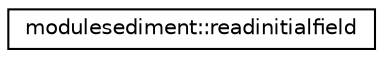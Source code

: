 digraph "Graphical Class Hierarchy"
{
 // LATEX_PDF_SIZE
  edge [fontname="Helvetica",fontsize="10",labelfontname="Helvetica",labelfontsize="10"];
  node [fontname="Helvetica",fontsize="10",shape=record];
  rankdir="LR";
  Node0 [label="modulesediment::readinitialfield",height=0.2,width=0.4,color="black", fillcolor="white", style="filled",URL="$interfacemodulesediment_1_1readinitialfield.html",tooltip=" "];
}
